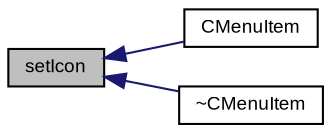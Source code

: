 digraph "setIcon"
{
  bgcolor="transparent";
  edge [fontname="Arial",fontsize="9",labelfontname="Arial",labelfontsize="9"];
  node [fontname="Arial",fontsize="9",shape=record];
  rankdir="LR";
  Node1 [label="setIcon",height=0.2,width=0.4,color="black", fillcolor="grey75", style="filled" fontcolor="black"];
  Node1 -> Node2 [dir="back",color="midnightblue",fontsize="9",style="solid",fontname="Arial"];
  Node2 [label="CMenuItem",height=0.2,width=0.4,color="black",URL="$class_v_s_t_g_u_i_1_1_c_menu_item.html#af232a0a07684c270537a4f8d90b585b8"];
  Node1 -> Node3 [dir="back",color="midnightblue",fontsize="9",style="solid",fontname="Arial"];
  Node3 [label="~CMenuItem",height=0.2,width=0.4,color="black",URL="$class_v_s_t_g_u_i_1_1_c_menu_item.html#a2c213e786574595c6f80a1e33fc47807"];
}
